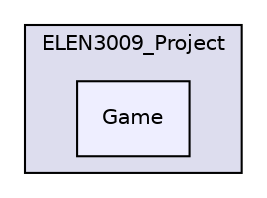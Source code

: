 digraph "D:/Git_Hub_Repos/ELEN3009_Project/Game" {
  compound=true
  node [ fontsize="10", fontname="Helvetica"];
  edge [ labelfontsize="10", labelfontname="Helvetica"];
  subgraph clusterdir_cb33484cead3d1539cc86a2c6f8f7d1e {
    graph [ bgcolor="#ddddee", pencolor="black", label="ELEN3009_Project" fontname="Helvetica", fontsize="10", URL="dir_cb33484cead3d1539cc86a2c6f8f7d1e.html"]
  dir_1a4af74c00e40ba0b3b37435998ea8a7 [shape=box, label="Game", style="filled", fillcolor="#eeeeff", pencolor="black", URL="dir_1a4af74c00e40ba0b3b37435998ea8a7.html"];
  }
}
